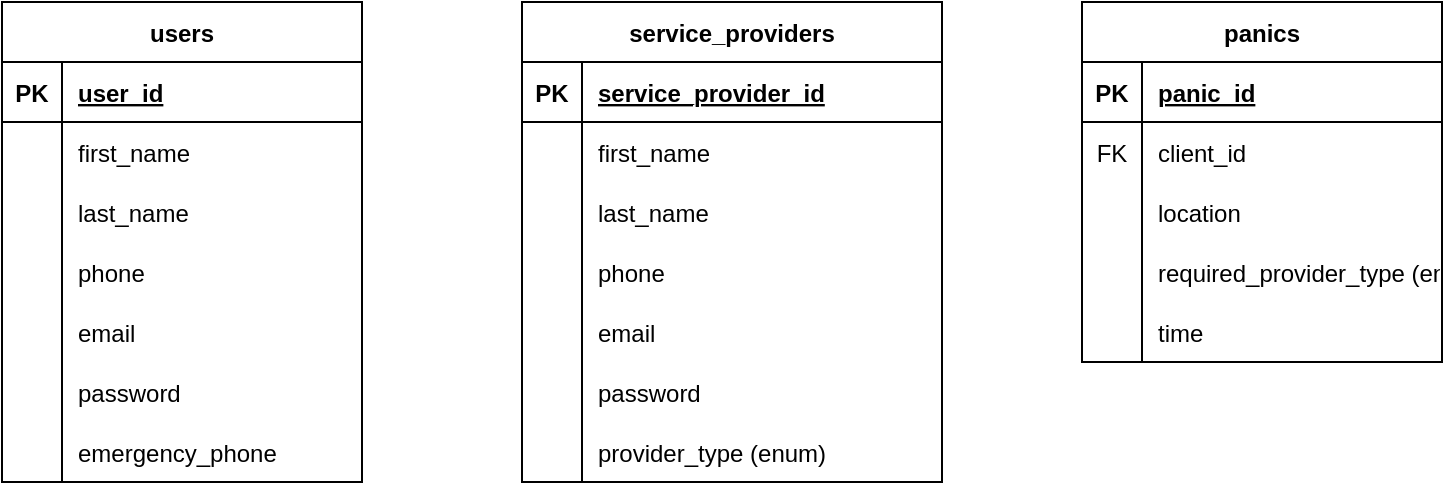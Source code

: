 <mxfile>
    <diagram id="4C8XEfftNxNSRI3r_w-J" name="Page-1">
        <mxGraphModel dx="443" dy="241" grid="1" gridSize="10" guides="1" tooltips="1" connect="1" arrows="1" fold="1" page="1" pageScale="1" pageWidth="827" pageHeight="1169" math="0" shadow="0">
            <root>
                <mxCell id="0"/>
                <mxCell id="1" parent="0"/>
                <mxCell id="tm-_uneZFuYJwVX5T7NU-1" value="users" style="shape=table;startSize=30;container=1;collapsible=1;childLayout=tableLayout;fixedRows=1;rowLines=0;fontStyle=1;align=center;resizeLast=1;" parent="1" vertex="1">
                    <mxGeometry x="50" y="90" width="180" height="240" as="geometry"/>
                </mxCell>
                <mxCell id="tm-_uneZFuYJwVX5T7NU-2" value="" style="shape=tableRow;horizontal=0;startSize=0;swimlaneHead=0;swimlaneBody=0;fillColor=none;collapsible=0;dropTarget=0;points=[[0,0.5],[1,0.5]];portConstraint=eastwest;top=0;left=0;right=0;bottom=1;" parent="tm-_uneZFuYJwVX5T7NU-1" vertex="1">
                    <mxGeometry y="30" width="180" height="30" as="geometry"/>
                </mxCell>
                <mxCell id="tm-_uneZFuYJwVX5T7NU-3" value="PK" style="shape=partialRectangle;connectable=0;fillColor=none;top=0;left=0;bottom=0;right=0;fontStyle=1;overflow=hidden;" parent="tm-_uneZFuYJwVX5T7NU-2" vertex="1">
                    <mxGeometry width="30" height="30" as="geometry">
                        <mxRectangle width="30" height="30" as="alternateBounds"/>
                    </mxGeometry>
                </mxCell>
                <mxCell id="tm-_uneZFuYJwVX5T7NU-4" value="user_id" style="shape=partialRectangle;connectable=0;fillColor=none;top=0;left=0;bottom=0;right=0;align=left;spacingLeft=6;fontStyle=5;overflow=hidden;" parent="tm-_uneZFuYJwVX5T7NU-2" vertex="1">
                    <mxGeometry x="30" width="150" height="30" as="geometry">
                        <mxRectangle width="150" height="30" as="alternateBounds"/>
                    </mxGeometry>
                </mxCell>
                <mxCell id="tm-_uneZFuYJwVX5T7NU-5" value="" style="shape=tableRow;horizontal=0;startSize=0;swimlaneHead=0;swimlaneBody=0;fillColor=none;collapsible=0;dropTarget=0;points=[[0,0.5],[1,0.5]];portConstraint=eastwest;top=0;left=0;right=0;bottom=0;" parent="tm-_uneZFuYJwVX5T7NU-1" vertex="1">
                    <mxGeometry y="60" width="180" height="30" as="geometry"/>
                </mxCell>
                <mxCell id="tm-_uneZFuYJwVX5T7NU-6" value="" style="shape=partialRectangle;connectable=0;fillColor=none;top=0;left=0;bottom=0;right=0;editable=1;overflow=hidden;" parent="tm-_uneZFuYJwVX5T7NU-5" vertex="1">
                    <mxGeometry width="30" height="30" as="geometry">
                        <mxRectangle width="30" height="30" as="alternateBounds"/>
                    </mxGeometry>
                </mxCell>
                <mxCell id="tm-_uneZFuYJwVX5T7NU-7" value="first_name" style="shape=partialRectangle;connectable=0;fillColor=none;top=0;left=0;bottom=0;right=0;align=left;spacingLeft=6;overflow=hidden;" parent="tm-_uneZFuYJwVX5T7NU-5" vertex="1">
                    <mxGeometry x="30" width="150" height="30" as="geometry">
                        <mxRectangle width="150" height="30" as="alternateBounds"/>
                    </mxGeometry>
                </mxCell>
                <mxCell id="tm-_uneZFuYJwVX5T7NU-8" value="" style="shape=tableRow;horizontal=0;startSize=0;swimlaneHead=0;swimlaneBody=0;fillColor=none;collapsible=0;dropTarget=0;points=[[0,0.5],[1,0.5]];portConstraint=eastwest;top=0;left=0;right=0;bottom=0;" parent="tm-_uneZFuYJwVX5T7NU-1" vertex="1">
                    <mxGeometry y="90" width="180" height="30" as="geometry"/>
                </mxCell>
                <mxCell id="tm-_uneZFuYJwVX5T7NU-9" value="" style="shape=partialRectangle;connectable=0;fillColor=none;top=0;left=0;bottom=0;right=0;editable=1;overflow=hidden;" parent="tm-_uneZFuYJwVX5T7NU-8" vertex="1">
                    <mxGeometry width="30" height="30" as="geometry">
                        <mxRectangle width="30" height="30" as="alternateBounds"/>
                    </mxGeometry>
                </mxCell>
                <mxCell id="tm-_uneZFuYJwVX5T7NU-10" value="last_name" style="shape=partialRectangle;connectable=0;fillColor=none;top=0;left=0;bottom=0;right=0;align=left;spacingLeft=6;overflow=hidden;" parent="tm-_uneZFuYJwVX5T7NU-8" vertex="1">
                    <mxGeometry x="30" width="150" height="30" as="geometry">
                        <mxRectangle width="150" height="30" as="alternateBounds"/>
                    </mxGeometry>
                </mxCell>
                <mxCell id="tm-_uneZFuYJwVX5T7NU-11" value="" style="shape=tableRow;horizontal=0;startSize=0;swimlaneHead=0;swimlaneBody=0;fillColor=none;collapsible=0;dropTarget=0;points=[[0,0.5],[1,0.5]];portConstraint=eastwest;top=0;left=0;right=0;bottom=0;" parent="tm-_uneZFuYJwVX5T7NU-1" vertex="1">
                    <mxGeometry y="120" width="180" height="30" as="geometry"/>
                </mxCell>
                <mxCell id="tm-_uneZFuYJwVX5T7NU-12" value="" style="shape=partialRectangle;connectable=0;fillColor=none;top=0;left=0;bottom=0;right=0;editable=1;overflow=hidden;" parent="tm-_uneZFuYJwVX5T7NU-11" vertex="1">
                    <mxGeometry width="30" height="30" as="geometry">
                        <mxRectangle width="30" height="30" as="alternateBounds"/>
                    </mxGeometry>
                </mxCell>
                <mxCell id="tm-_uneZFuYJwVX5T7NU-13" value="phone" style="shape=partialRectangle;connectable=0;fillColor=none;top=0;left=0;bottom=0;right=0;align=left;spacingLeft=6;overflow=hidden;" parent="tm-_uneZFuYJwVX5T7NU-11" vertex="1">
                    <mxGeometry x="30" width="150" height="30" as="geometry">
                        <mxRectangle width="150" height="30" as="alternateBounds"/>
                    </mxGeometry>
                </mxCell>
                <mxCell id="tm-_uneZFuYJwVX5T7NU-14" value="" style="shape=tableRow;horizontal=0;startSize=0;swimlaneHead=0;swimlaneBody=0;fillColor=none;collapsible=0;dropTarget=0;points=[[0,0.5],[1,0.5]];portConstraint=eastwest;top=0;left=0;right=0;bottom=0;" parent="tm-_uneZFuYJwVX5T7NU-1" vertex="1">
                    <mxGeometry y="150" width="180" height="30" as="geometry"/>
                </mxCell>
                <mxCell id="tm-_uneZFuYJwVX5T7NU-15" value="" style="shape=partialRectangle;connectable=0;fillColor=none;top=0;left=0;bottom=0;right=0;editable=1;overflow=hidden;" parent="tm-_uneZFuYJwVX5T7NU-14" vertex="1">
                    <mxGeometry width="30" height="30" as="geometry">
                        <mxRectangle width="30" height="30" as="alternateBounds"/>
                    </mxGeometry>
                </mxCell>
                <mxCell id="tm-_uneZFuYJwVX5T7NU-16" value="email" style="shape=partialRectangle;connectable=0;fillColor=none;top=0;left=0;bottom=0;right=0;align=left;spacingLeft=6;overflow=hidden;" parent="tm-_uneZFuYJwVX5T7NU-14" vertex="1">
                    <mxGeometry x="30" width="150" height="30" as="geometry">
                        <mxRectangle width="150" height="30" as="alternateBounds"/>
                    </mxGeometry>
                </mxCell>
                <mxCell id="tm-_uneZFuYJwVX5T7NU-17" value="" style="shape=tableRow;horizontal=0;startSize=0;swimlaneHead=0;swimlaneBody=0;fillColor=none;collapsible=0;dropTarget=0;points=[[0,0.5],[1,0.5]];portConstraint=eastwest;top=0;left=0;right=0;bottom=0;" parent="tm-_uneZFuYJwVX5T7NU-1" vertex="1">
                    <mxGeometry y="180" width="180" height="30" as="geometry"/>
                </mxCell>
                <mxCell id="tm-_uneZFuYJwVX5T7NU-18" value="" style="shape=partialRectangle;connectable=0;fillColor=none;top=0;left=0;bottom=0;right=0;editable=1;overflow=hidden;" parent="tm-_uneZFuYJwVX5T7NU-17" vertex="1">
                    <mxGeometry width="30" height="30" as="geometry">
                        <mxRectangle width="30" height="30" as="alternateBounds"/>
                    </mxGeometry>
                </mxCell>
                <mxCell id="tm-_uneZFuYJwVX5T7NU-19" value="password" style="shape=partialRectangle;connectable=0;fillColor=none;top=0;left=0;bottom=0;right=0;align=left;spacingLeft=6;overflow=hidden;" parent="tm-_uneZFuYJwVX5T7NU-17" vertex="1">
                    <mxGeometry x="30" width="150" height="30" as="geometry">
                        <mxRectangle width="150" height="30" as="alternateBounds"/>
                    </mxGeometry>
                </mxCell>
                <mxCell id="tm-_uneZFuYJwVX5T7NU-20" value="" style="shape=tableRow;horizontal=0;startSize=0;swimlaneHead=0;swimlaneBody=0;fillColor=none;collapsible=0;dropTarget=0;points=[[0,0.5],[1,0.5]];portConstraint=eastwest;top=0;left=0;right=0;bottom=0;" parent="tm-_uneZFuYJwVX5T7NU-1" vertex="1">
                    <mxGeometry y="210" width="180" height="30" as="geometry"/>
                </mxCell>
                <mxCell id="tm-_uneZFuYJwVX5T7NU-21" value="" style="shape=partialRectangle;connectable=0;fillColor=none;top=0;left=0;bottom=0;right=0;editable=1;overflow=hidden;" parent="tm-_uneZFuYJwVX5T7NU-20" vertex="1">
                    <mxGeometry width="30" height="30" as="geometry">
                        <mxRectangle width="30" height="30" as="alternateBounds"/>
                    </mxGeometry>
                </mxCell>
                <mxCell id="tm-_uneZFuYJwVX5T7NU-22" value="emergency_phone" style="shape=partialRectangle;connectable=0;fillColor=none;top=0;left=0;bottom=0;right=0;align=left;spacingLeft=6;overflow=hidden;" parent="tm-_uneZFuYJwVX5T7NU-20" vertex="1">
                    <mxGeometry x="30" width="150" height="30" as="geometry">
                        <mxRectangle width="150" height="30" as="alternateBounds"/>
                    </mxGeometry>
                </mxCell>
                <mxCell id="tm-_uneZFuYJwVX5T7NU-23" value="service_providers" style="shape=table;startSize=30;container=1;collapsible=1;childLayout=tableLayout;fixedRows=1;rowLines=0;fontStyle=1;align=center;resizeLast=1;" parent="1" vertex="1">
                    <mxGeometry x="310" y="90" width="210" height="240" as="geometry"/>
                </mxCell>
                <mxCell id="tm-_uneZFuYJwVX5T7NU-24" value="" style="shape=tableRow;horizontal=0;startSize=0;swimlaneHead=0;swimlaneBody=0;fillColor=none;collapsible=0;dropTarget=0;points=[[0,0.5],[1,0.5]];portConstraint=eastwest;top=0;left=0;right=0;bottom=1;" parent="tm-_uneZFuYJwVX5T7NU-23" vertex="1">
                    <mxGeometry y="30" width="210" height="30" as="geometry"/>
                </mxCell>
                <mxCell id="tm-_uneZFuYJwVX5T7NU-25" value="PK" style="shape=partialRectangle;connectable=0;fillColor=none;top=0;left=0;bottom=0;right=0;fontStyle=1;overflow=hidden;" parent="tm-_uneZFuYJwVX5T7NU-24" vertex="1">
                    <mxGeometry width="30" height="30" as="geometry">
                        <mxRectangle width="30" height="30" as="alternateBounds"/>
                    </mxGeometry>
                </mxCell>
                <mxCell id="tm-_uneZFuYJwVX5T7NU-26" value="service_provider_id" style="shape=partialRectangle;connectable=0;fillColor=none;top=0;left=0;bottom=0;right=0;align=left;spacingLeft=6;fontStyle=5;overflow=hidden;" parent="tm-_uneZFuYJwVX5T7NU-24" vertex="1">
                    <mxGeometry x="30" width="180" height="30" as="geometry">
                        <mxRectangle width="180" height="30" as="alternateBounds"/>
                    </mxGeometry>
                </mxCell>
                <mxCell id="tm-_uneZFuYJwVX5T7NU-27" value="" style="shape=tableRow;horizontal=0;startSize=0;swimlaneHead=0;swimlaneBody=0;fillColor=none;collapsible=0;dropTarget=0;points=[[0,0.5],[1,0.5]];portConstraint=eastwest;top=0;left=0;right=0;bottom=0;" parent="tm-_uneZFuYJwVX5T7NU-23" vertex="1">
                    <mxGeometry y="60" width="210" height="30" as="geometry"/>
                </mxCell>
                <mxCell id="tm-_uneZFuYJwVX5T7NU-28" value="" style="shape=partialRectangle;connectable=0;fillColor=none;top=0;left=0;bottom=0;right=0;editable=1;overflow=hidden;" parent="tm-_uneZFuYJwVX5T7NU-27" vertex="1">
                    <mxGeometry width="30" height="30" as="geometry">
                        <mxRectangle width="30" height="30" as="alternateBounds"/>
                    </mxGeometry>
                </mxCell>
                <mxCell id="tm-_uneZFuYJwVX5T7NU-29" value="first_name" style="shape=partialRectangle;connectable=0;fillColor=none;top=0;left=0;bottom=0;right=0;align=left;spacingLeft=6;overflow=hidden;" parent="tm-_uneZFuYJwVX5T7NU-27" vertex="1">
                    <mxGeometry x="30" width="180" height="30" as="geometry">
                        <mxRectangle width="180" height="30" as="alternateBounds"/>
                    </mxGeometry>
                </mxCell>
                <mxCell id="tm-_uneZFuYJwVX5T7NU-30" value="" style="shape=tableRow;horizontal=0;startSize=0;swimlaneHead=0;swimlaneBody=0;fillColor=none;collapsible=0;dropTarget=0;points=[[0,0.5],[1,0.5]];portConstraint=eastwest;top=0;left=0;right=0;bottom=0;" parent="tm-_uneZFuYJwVX5T7NU-23" vertex="1">
                    <mxGeometry y="90" width="210" height="30" as="geometry"/>
                </mxCell>
                <mxCell id="tm-_uneZFuYJwVX5T7NU-31" value="" style="shape=partialRectangle;connectable=0;fillColor=none;top=0;left=0;bottom=0;right=0;editable=1;overflow=hidden;" parent="tm-_uneZFuYJwVX5T7NU-30" vertex="1">
                    <mxGeometry width="30" height="30" as="geometry">
                        <mxRectangle width="30" height="30" as="alternateBounds"/>
                    </mxGeometry>
                </mxCell>
                <mxCell id="tm-_uneZFuYJwVX5T7NU-32" value="last_name" style="shape=partialRectangle;connectable=0;fillColor=none;top=0;left=0;bottom=0;right=0;align=left;spacingLeft=6;overflow=hidden;" parent="tm-_uneZFuYJwVX5T7NU-30" vertex="1">
                    <mxGeometry x="30" width="180" height="30" as="geometry">
                        <mxRectangle width="180" height="30" as="alternateBounds"/>
                    </mxGeometry>
                </mxCell>
                <mxCell id="tm-_uneZFuYJwVX5T7NU-33" value="" style="shape=tableRow;horizontal=0;startSize=0;swimlaneHead=0;swimlaneBody=0;fillColor=none;collapsible=0;dropTarget=0;points=[[0,0.5],[1,0.5]];portConstraint=eastwest;top=0;left=0;right=0;bottom=0;" parent="tm-_uneZFuYJwVX5T7NU-23" vertex="1">
                    <mxGeometry y="120" width="210" height="30" as="geometry"/>
                </mxCell>
                <mxCell id="tm-_uneZFuYJwVX5T7NU-34" value="" style="shape=partialRectangle;connectable=0;fillColor=none;top=0;left=0;bottom=0;right=0;editable=1;overflow=hidden;" parent="tm-_uneZFuYJwVX5T7NU-33" vertex="1">
                    <mxGeometry width="30" height="30" as="geometry">
                        <mxRectangle width="30" height="30" as="alternateBounds"/>
                    </mxGeometry>
                </mxCell>
                <mxCell id="tm-_uneZFuYJwVX5T7NU-35" value="phone" style="shape=partialRectangle;connectable=0;fillColor=none;top=0;left=0;bottom=0;right=0;align=left;spacingLeft=6;overflow=hidden;" parent="tm-_uneZFuYJwVX5T7NU-33" vertex="1">
                    <mxGeometry x="30" width="180" height="30" as="geometry">
                        <mxRectangle width="180" height="30" as="alternateBounds"/>
                    </mxGeometry>
                </mxCell>
                <mxCell id="tm-_uneZFuYJwVX5T7NU-36" value="" style="shape=tableRow;horizontal=0;startSize=0;swimlaneHead=0;swimlaneBody=0;fillColor=none;collapsible=0;dropTarget=0;points=[[0,0.5],[1,0.5]];portConstraint=eastwest;top=0;left=0;right=0;bottom=0;" parent="tm-_uneZFuYJwVX5T7NU-23" vertex="1">
                    <mxGeometry y="150" width="210" height="30" as="geometry"/>
                </mxCell>
                <mxCell id="tm-_uneZFuYJwVX5T7NU-37" value="" style="shape=partialRectangle;connectable=0;fillColor=none;top=0;left=0;bottom=0;right=0;editable=1;overflow=hidden;" parent="tm-_uneZFuYJwVX5T7NU-36" vertex="1">
                    <mxGeometry width="30" height="30" as="geometry">
                        <mxRectangle width="30" height="30" as="alternateBounds"/>
                    </mxGeometry>
                </mxCell>
                <mxCell id="tm-_uneZFuYJwVX5T7NU-38" value="email" style="shape=partialRectangle;connectable=0;fillColor=none;top=0;left=0;bottom=0;right=0;align=left;spacingLeft=6;overflow=hidden;" parent="tm-_uneZFuYJwVX5T7NU-36" vertex="1">
                    <mxGeometry x="30" width="180" height="30" as="geometry">
                        <mxRectangle width="180" height="30" as="alternateBounds"/>
                    </mxGeometry>
                </mxCell>
                <mxCell id="tm-_uneZFuYJwVX5T7NU-39" value="" style="shape=tableRow;horizontal=0;startSize=0;swimlaneHead=0;swimlaneBody=0;fillColor=none;collapsible=0;dropTarget=0;points=[[0,0.5],[1,0.5]];portConstraint=eastwest;top=0;left=0;right=0;bottom=0;" parent="tm-_uneZFuYJwVX5T7NU-23" vertex="1">
                    <mxGeometry y="180" width="210" height="30" as="geometry"/>
                </mxCell>
                <mxCell id="tm-_uneZFuYJwVX5T7NU-40" value="" style="shape=partialRectangle;connectable=0;fillColor=none;top=0;left=0;bottom=0;right=0;editable=1;overflow=hidden;" parent="tm-_uneZFuYJwVX5T7NU-39" vertex="1">
                    <mxGeometry width="30" height="30" as="geometry">
                        <mxRectangle width="30" height="30" as="alternateBounds"/>
                    </mxGeometry>
                </mxCell>
                <mxCell id="tm-_uneZFuYJwVX5T7NU-41" value="password" style="shape=partialRectangle;connectable=0;fillColor=none;top=0;left=0;bottom=0;right=0;align=left;spacingLeft=6;overflow=hidden;" parent="tm-_uneZFuYJwVX5T7NU-39" vertex="1">
                    <mxGeometry x="30" width="180" height="30" as="geometry">
                        <mxRectangle width="180" height="30" as="alternateBounds"/>
                    </mxGeometry>
                </mxCell>
                <mxCell id="tm-_uneZFuYJwVX5T7NU-42" value="" style="shape=tableRow;horizontal=0;startSize=0;swimlaneHead=0;swimlaneBody=0;fillColor=none;collapsible=0;dropTarget=0;points=[[0,0.5],[1,0.5]];portConstraint=eastwest;top=0;left=0;right=0;bottom=0;" parent="tm-_uneZFuYJwVX5T7NU-23" vertex="1">
                    <mxGeometry y="210" width="210" height="30" as="geometry"/>
                </mxCell>
                <mxCell id="tm-_uneZFuYJwVX5T7NU-43" value="" style="shape=partialRectangle;connectable=0;fillColor=none;top=0;left=0;bottom=0;right=0;editable=1;overflow=hidden;" parent="tm-_uneZFuYJwVX5T7NU-42" vertex="1">
                    <mxGeometry width="30" height="30" as="geometry">
                        <mxRectangle width="30" height="30" as="alternateBounds"/>
                    </mxGeometry>
                </mxCell>
                <mxCell id="tm-_uneZFuYJwVX5T7NU-44" value="provider_type (enum)" style="shape=partialRectangle;connectable=0;fillColor=none;top=0;left=0;bottom=0;right=0;align=left;spacingLeft=6;overflow=hidden;" parent="tm-_uneZFuYJwVX5T7NU-42" vertex="1">
                    <mxGeometry x="30" width="180" height="30" as="geometry">
                        <mxRectangle width="180" height="30" as="alternateBounds"/>
                    </mxGeometry>
                </mxCell>
                <mxCell id="tm-_uneZFuYJwVX5T7NU-45" value="panics" style="shape=table;startSize=30;container=1;collapsible=1;childLayout=tableLayout;fixedRows=1;rowLines=0;fontStyle=1;align=center;resizeLast=1;" parent="1" vertex="1">
                    <mxGeometry x="590" y="90" width="180" height="180" as="geometry"/>
                </mxCell>
                <mxCell id="tm-_uneZFuYJwVX5T7NU-46" value="" style="shape=tableRow;horizontal=0;startSize=0;swimlaneHead=0;swimlaneBody=0;fillColor=none;collapsible=0;dropTarget=0;points=[[0,0.5],[1,0.5]];portConstraint=eastwest;top=0;left=0;right=0;bottom=1;" parent="tm-_uneZFuYJwVX5T7NU-45" vertex="1">
                    <mxGeometry y="30" width="180" height="30" as="geometry"/>
                </mxCell>
                <mxCell id="tm-_uneZFuYJwVX5T7NU-47" value="PK" style="shape=partialRectangle;connectable=0;fillColor=none;top=0;left=0;bottom=0;right=0;fontStyle=1;overflow=hidden;" parent="tm-_uneZFuYJwVX5T7NU-46" vertex="1">
                    <mxGeometry width="30" height="30" as="geometry">
                        <mxRectangle width="30" height="30" as="alternateBounds"/>
                    </mxGeometry>
                </mxCell>
                <mxCell id="tm-_uneZFuYJwVX5T7NU-48" value="panic_id" style="shape=partialRectangle;connectable=0;fillColor=none;top=0;left=0;bottom=0;right=0;align=left;spacingLeft=6;fontStyle=5;overflow=hidden;" parent="tm-_uneZFuYJwVX5T7NU-46" vertex="1">
                    <mxGeometry x="30" width="150" height="30" as="geometry">
                        <mxRectangle width="150" height="30" as="alternateBounds"/>
                    </mxGeometry>
                </mxCell>
                <mxCell id="tm-_uneZFuYJwVX5T7NU-49" value="" style="shape=tableRow;horizontal=0;startSize=0;swimlaneHead=0;swimlaneBody=0;fillColor=none;collapsible=0;dropTarget=0;points=[[0,0.5],[1,0.5]];portConstraint=eastwest;top=0;left=0;right=0;bottom=0;" parent="tm-_uneZFuYJwVX5T7NU-45" vertex="1">
                    <mxGeometry y="60" width="180" height="30" as="geometry"/>
                </mxCell>
                <mxCell id="tm-_uneZFuYJwVX5T7NU-50" value="FK" style="shape=partialRectangle;connectable=0;fillColor=none;top=0;left=0;bottom=0;right=0;editable=1;overflow=hidden;" parent="tm-_uneZFuYJwVX5T7NU-49" vertex="1">
                    <mxGeometry width="30" height="30" as="geometry">
                        <mxRectangle width="30" height="30" as="alternateBounds"/>
                    </mxGeometry>
                </mxCell>
                <mxCell id="tm-_uneZFuYJwVX5T7NU-51" value="client_id" style="shape=partialRectangle;connectable=0;fillColor=none;top=0;left=0;bottom=0;right=0;align=left;spacingLeft=6;overflow=hidden;" parent="tm-_uneZFuYJwVX5T7NU-49" vertex="1">
                    <mxGeometry x="30" width="150" height="30" as="geometry">
                        <mxRectangle width="150" height="30" as="alternateBounds"/>
                    </mxGeometry>
                </mxCell>
                <mxCell id="tm-_uneZFuYJwVX5T7NU-52" value="" style="shape=tableRow;horizontal=0;startSize=0;swimlaneHead=0;swimlaneBody=0;fillColor=none;collapsible=0;dropTarget=0;points=[[0,0.5],[1,0.5]];portConstraint=eastwest;top=0;left=0;right=0;bottom=0;" parent="tm-_uneZFuYJwVX5T7NU-45" vertex="1">
                    <mxGeometry y="90" width="180" height="30" as="geometry"/>
                </mxCell>
                <mxCell id="tm-_uneZFuYJwVX5T7NU-53" value="" style="shape=partialRectangle;connectable=0;fillColor=none;top=0;left=0;bottom=0;right=0;editable=1;overflow=hidden;" parent="tm-_uneZFuYJwVX5T7NU-52" vertex="1">
                    <mxGeometry width="30" height="30" as="geometry">
                        <mxRectangle width="30" height="30" as="alternateBounds"/>
                    </mxGeometry>
                </mxCell>
                <mxCell id="tm-_uneZFuYJwVX5T7NU-54" value="location" style="shape=partialRectangle;connectable=0;fillColor=none;top=0;left=0;bottom=0;right=0;align=left;spacingLeft=6;overflow=hidden;" parent="tm-_uneZFuYJwVX5T7NU-52" vertex="1">
                    <mxGeometry x="30" width="150" height="30" as="geometry">
                        <mxRectangle width="150" height="30" as="alternateBounds"/>
                    </mxGeometry>
                </mxCell>
                <mxCell id="tm-_uneZFuYJwVX5T7NU-55" value="" style="shape=tableRow;horizontal=0;startSize=0;swimlaneHead=0;swimlaneBody=0;fillColor=none;collapsible=0;dropTarget=0;points=[[0,0.5],[1,0.5]];portConstraint=eastwest;top=0;left=0;right=0;bottom=0;" parent="tm-_uneZFuYJwVX5T7NU-45" vertex="1">
                    <mxGeometry y="120" width="180" height="30" as="geometry"/>
                </mxCell>
                <mxCell id="tm-_uneZFuYJwVX5T7NU-56" value="" style="shape=partialRectangle;connectable=0;fillColor=none;top=0;left=0;bottom=0;right=0;editable=1;overflow=hidden;" parent="tm-_uneZFuYJwVX5T7NU-55" vertex="1">
                    <mxGeometry width="30" height="30" as="geometry">
                        <mxRectangle width="30" height="30" as="alternateBounds"/>
                    </mxGeometry>
                </mxCell>
                <mxCell id="tm-_uneZFuYJwVX5T7NU-57" value="required_provider_type (enum)" style="shape=partialRectangle;connectable=0;fillColor=none;top=0;left=0;bottom=0;right=0;align=left;spacingLeft=6;overflow=hidden;" parent="tm-_uneZFuYJwVX5T7NU-55" vertex="1">
                    <mxGeometry x="30" width="150" height="30" as="geometry">
                        <mxRectangle width="150" height="30" as="alternateBounds"/>
                    </mxGeometry>
                </mxCell>
                <mxCell id="tm-_uneZFuYJwVX5T7NU-58" value="" style="shape=tableRow;horizontal=0;startSize=0;swimlaneHead=0;swimlaneBody=0;fillColor=none;collapsible=0;dropTarget=0;points=[[0,0.5],[1,0.5]];portConstraint=eastwest;top=0;left=0;right=0;bottom=0;" parent="tm-_uneZFuYJwVX5T7NU-45" vertex="1">
                    <mxGeometry y="150" width="180" height="30" as="geometry"/>
                </mxCell>
                <mxCell id="tm-_uneZFuYJwVX5T7NU-59" value="" style="shape=partialRectangle;connectable=0;fillColor=none;top=0;left=0;bottom=0;right=0;editable=1;overflow=hidden;" parent="tm-_uneZFuYJwVX5T7NU-58" vertex="1">
                    <mxGeometry width="30" height="30" as="geometry">
                        <mxRectangle width="30" height="30" as="alternateBounds"/>
                    </mxGeometry>
                </mxCell>
                <mxCell id="tm-_uneZFuYJwVX5T7NU-60" value="time" style="shape=partialRectangle;connectable=0;fillColor=none;top=0;left=0;bottom=0;right=0;align=left;spacingLeft=6;overflow=hidden;" parent="tm-_uneZFuYJwVX5T7NU-58" vertex="1">
                    <mxGeometry x="30" width="150" height="30" as="geometry">
                        <mxRectangle width="150" height="30" as="alternateBounds"/>
                    </mxGeometry>
                </mxCell>
            </root>
        </mxGraphModel>
    </diagram>
</mxfile>